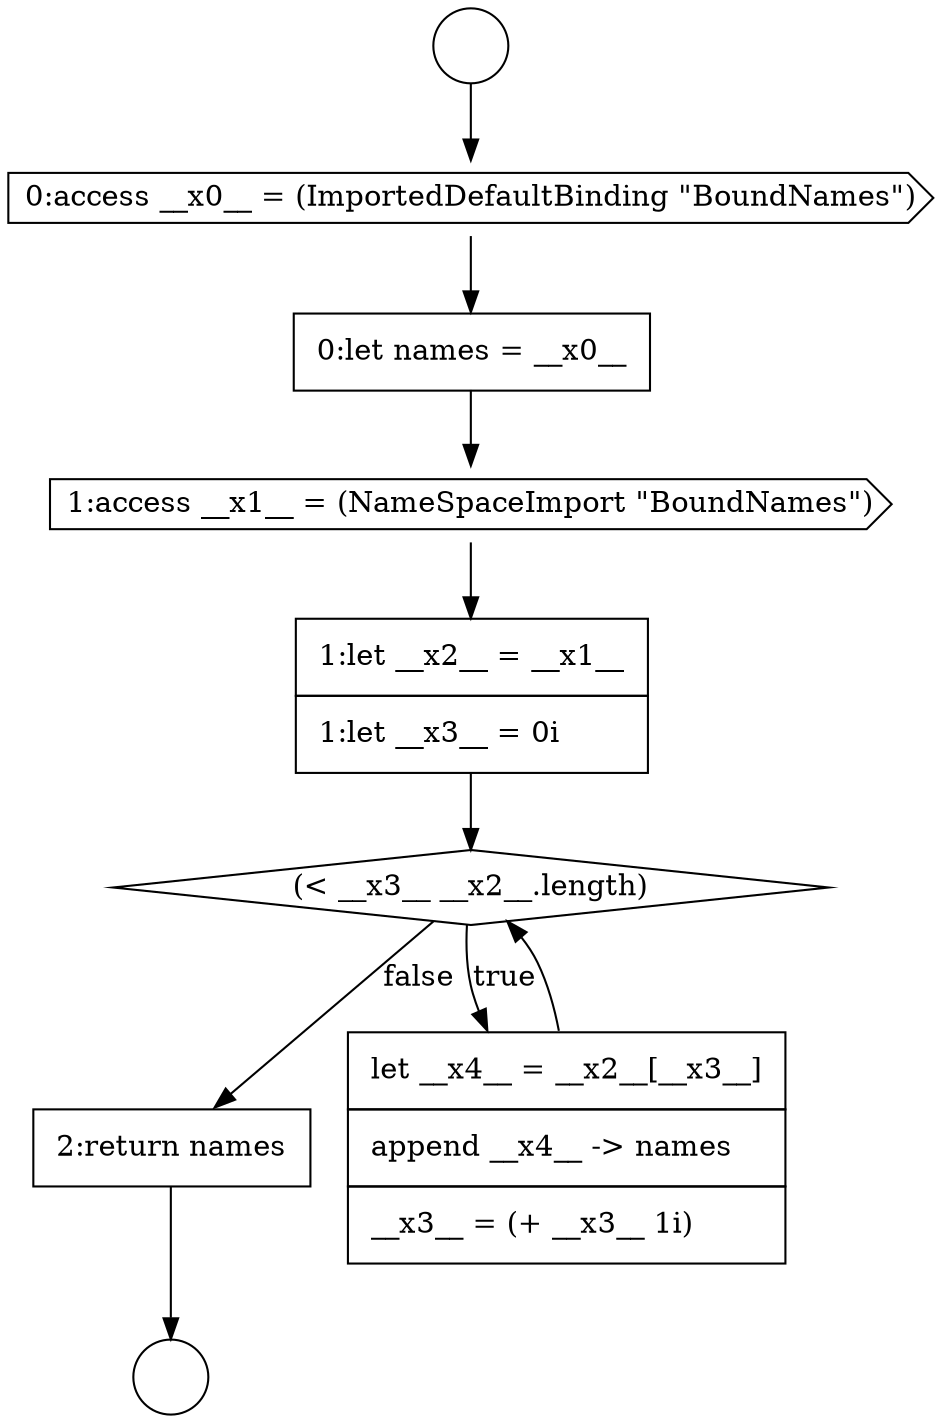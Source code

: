 digraph {
  node10478 [shape=circle label=" " color="black" fillcolor="white" style=filled]
  node10484 [shape=diamond, label=<<font color="black">(&lt; __x3__ __x2__.length)</font>> color="black" fillcolor="white" style=filled]
  node10486 [shape=none, margin=0, label=<<font color="black">
    <table border="0" cellborder="1" cellspacing="0" cellpadding="10">
      <tr><td align="left">2:return names</td></tr>
    </table>
  </font>> color="black" fillcolor="white" style=filled]
  node10480 [shape=cds, label=<<font color="black">0:access __x0__ = (ImportedDefaultBinding &quot;BoundNames&quot;)</font>> color="black" fillcolor="white" style=filled]
  node10481 [shape=none, margin=0, label=<<font color="black">
    <table border="0" cellborder="1" cellspacing="0" cellpadding="10">
      <tr><td align="left">0:let names = __x0__</td></tr>
    </table>
  </font>> color="black" fillcolor="white" style=filled]
  node10479 [shape=circle label=" " color="black" fillcolor="white" style=filled]
  node10483 [shape=none, margin=0, label=<<font color="black">
    <table border="0" cellborder="1" cellspacing="0" cellpadding="10">
      <tr><td align="left">1:let __x2__ = __x1__</td></tr>
      <tr><td align="left">1:let __x3__ = 0i</td></tr>
    </table>
  </font>> color="black" fillcolor="white" style=filled]
  node10485 [shape=none, margin=0, label=<<font color="black">
    <table border="0" cellborder="1" cellspacing="0" cellpadding="10">
      <tr><td align="left">let __x4__ = __x2__[__x3__]</td></tr>
      <tr><td align="left">append __x4__ -&gt; names</td></tr>
      <tr><td align="left">__x3__ = (+ __x3__ 1i)</td></tr>
    </table>
  </font>> color="black" fillcolor="white" style=filled]
  node10482 [shape=cds, label=<<font color="black">1:access __x1__ = (NameSpaceImport &quot;BoundNames&quot;)</font>> color="black" fillcolor="white" style=filled]
  node10486 -> node10479 [ color="black"]
  node10481 -> node10482 [ color="black"]
  node10480 -> node10481 [ color="black"]
  node10483 -> node10484 [ color="black"]
  node10478 -> node10480 [ color="black"]
  node10482 -> node10483 [ color="black"]
  node10484 -> node10485 [label=<<font color="black">true</font>> color="black"]
  node10484 -> node10486 [label=<<font color="black">false</font>> color="black"]
  node10485 -> node10484 [ color="black"]
}
